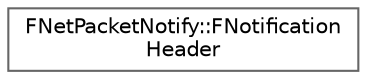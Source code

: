 digraph "Graphical Class Hierarchy"
{
 // INTERACTIVE_SVG=YES
 // LATEX_PDF_SIZE
  bgcolor="transparent";
  edge [fontname=Helvetica,fontsize=10,labelfontname=Helvetica,labelfontsize=10];
  node [fontname=Helvetica,fontsize=10,shape=box,height=0.2,width=0.4];
  rankdir="LR";
  Node0 [id="Node000000",label="FNetPacketNotify::FNotification\lHeader",height=0.2,width=0.4,color="grey40", fillcolor="white", style="filled",URL="$d4/d8e/structFNetPacketNotify_1_1FNotificationHeader.html",tooltip=" "];
}
